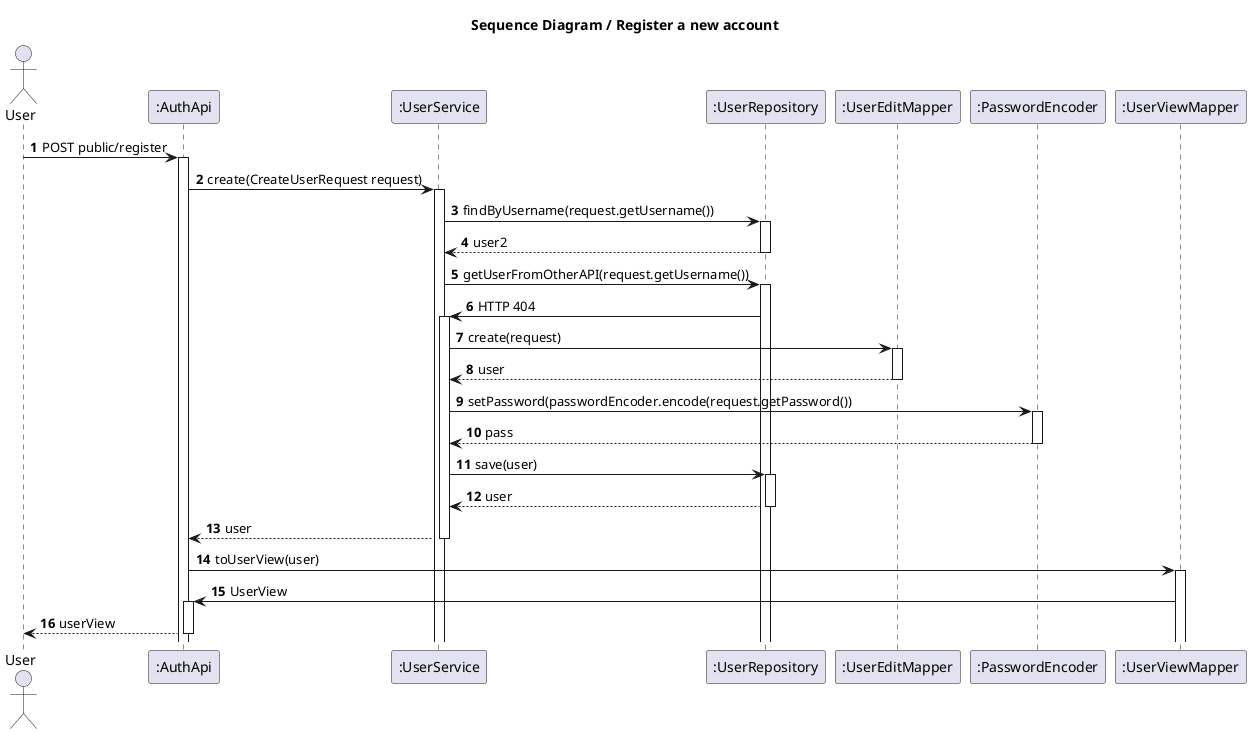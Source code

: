 @startuml
'https://plantuml.com/sequence-diagram
autoactivate on
autonumber
title  Sequence Diagram / Register a new account

autonumber

actor "User" as Ac
participant ":AuthApi" as Auth
participant ":UserService" as Serv
participant ":UserRepository" as Repo
participant ":UserEditMapper" as Mapper
participant ":PasswordEncoder" as Pass
participant ":UserViewMapper" as View

Ac->Auth:POST public/register
Auth->Serv:create(CreateUserRequest request)
Serv->Repo:findByUsername(request.getUsername())
Repo-->Serv:user2
Serv->Repo:getUserFromOtherAPI(request.getUsername())
Repo->Serv:HTTP 404
Serv->Mapper:create(request)
Mapper-->Serv:user
Serv->Pass:setPassword(passwordEncoder.encode(request.getPassword())
Pass-->Serv:pass
Serv->Repo:save(user)
Repo-->Serv:user
Serv-->Auth:user
Auth->View:toUserView(user)
View->Auth:UserView
Auth-->Ac:userView








@enduml